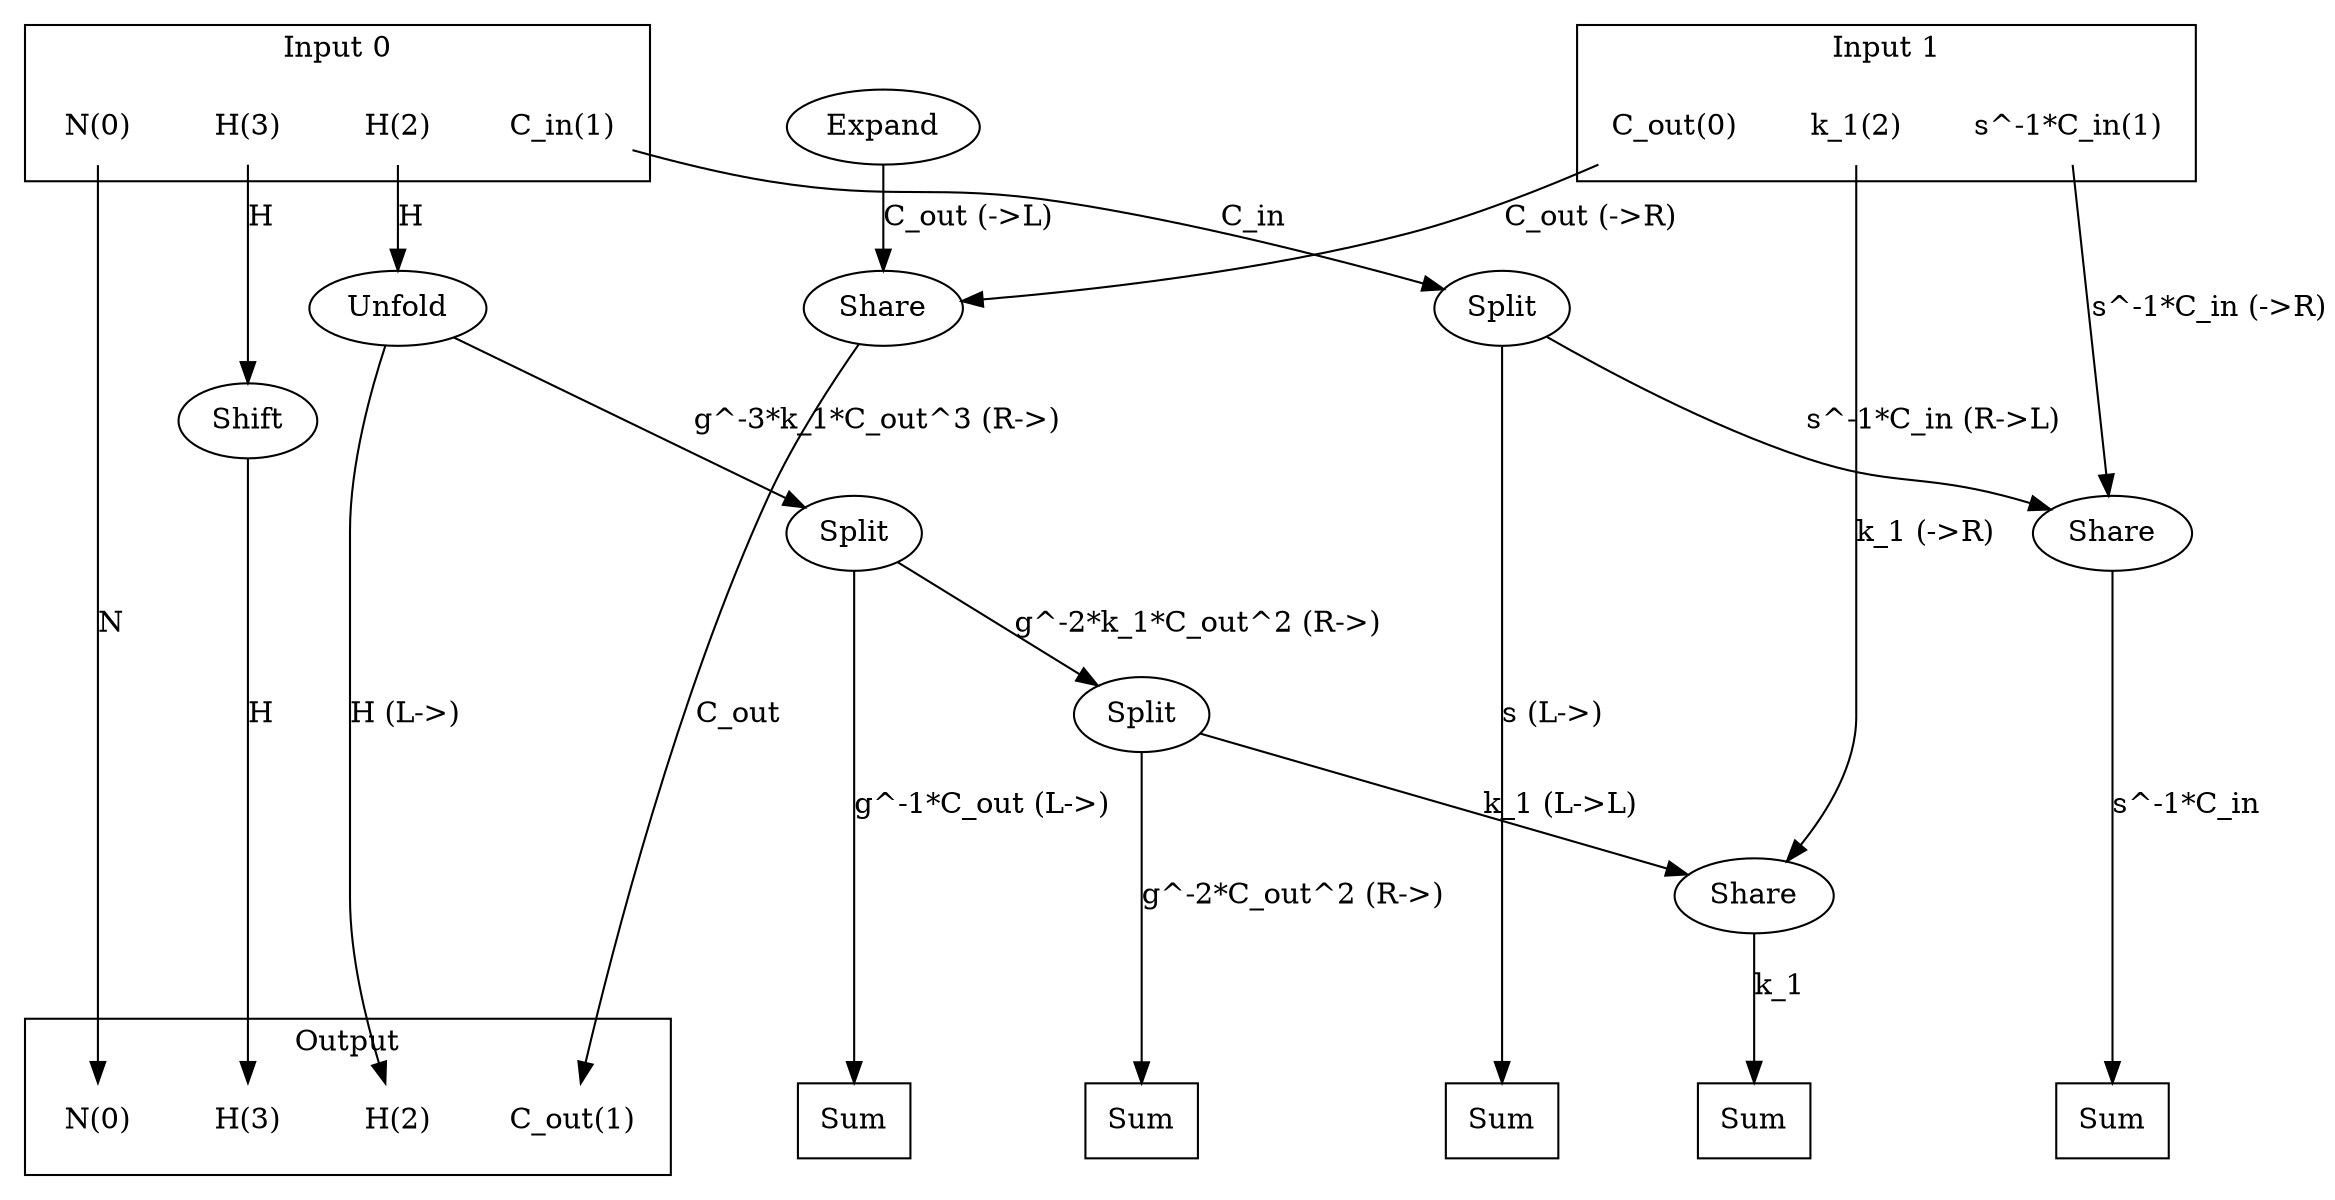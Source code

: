 digraph kernel_generated {
newrank = true;
op_0x55e39eb542f0 [label="Shift"];
op_0x55e3a8934400 [label="Share"];
op_0x55e3a8934450 [label="Share"];
op_0x55e3a89346d0 [label="Share"];
op_0x55e3a89348d8 [label="Expand"];
op_0x55e3a8936980 [label="Unfold"];
op_0x55e3a8954890 [label="Split"];
op_0x55e3a8955880 [label="Split"];
op_0x55e3a8955970 [label="Split"];
reduce_0x7fb2b8004c30 [label="Sum", shape=box];
reduce_0x7fb2b8003a98 [label="Sum", shape=box];
reduce_0x7fb2b800b670 [label="Sum", shape=box];
reduce_0x7fb2b800deb0 [label="Sum", shape=box];
reduce_0x7fb2b80072d0 [label="Sum", shape=box];
subgraph cluster_out {
label = "Output";
out_0 [label="N(0)", shape=none];
out_1 [label="C_out(1)", shape=none];
out_2 [label="H(2)", shape=none];
out_3 [label="H(3)", shape=none];
}
{ rank = same;
reduce_0x7fb2b8004c30;
reduce_0x7fb2b8003a98;
reduce_0x7fb2b800b670;
reduce_0x7fb2b800deb0;
reduce_0x7fb2b80072d0;
out_0;
out_1;
out_2;
out_3;
}
subgraph cluster_in_0 {
label = "Input 0";
in_0_0 [label="N(0)", shape=none];
in_0_1 [label="C_in(1)", shape=none];
in_0_2 [label="H(2)", shape=none];
in_0_3 [label="H(3)", shape=none];
}
subgraph cluster_in_1 {
label = "Input 1";
in_1_0 [label="C_out(0)", shape=none];
in_1_1 [label="s^-1*C_in(1)", shape=none];
in_1_2 [label="k_1(2)", shape=none];
}
{ rank = same;
in_0_0;
in_0_1;
in_0_2;
in_0_3;
in_1_0;
in_1_1;
in_1_2;
}
in_0_0 -> out_0 [label="N"];
in_0_1 -> op_0x55e3a8955880 [label="C_in"];
in_0_2 -> op_0x55e3a8936980 [label="H"];
in_0_3 -> op_0x55e39eb542f0 [label="H"];
in_1_0 -> op_0x55e3a8934400 [label="C_out (->R)"];
in_1_1 -> op_0x55e3a8934450 [label="s^-1*C_in (->R)"];
in_1_2 -> op_0x55e3a89346d0 [label="k_1 (->R)"];
op_0x55e3a8934400 -> out_1 [label="C_out"];
op_0x55e3a8936980 -> out_2 [label="H (L->)"];
op_0x55e39eb542f0 -> out_3 [label="H"];
op_0x55e3a89348d8 -> op_0x55e3a8934400 [label="C_out (->L)"];
op_0x55e3a8955880 -> op_0x55e3a8934450 [label="s^-1*C_in (R->L)"];
op_0x55e3a8954890 -> op_0x55e3a89346d0 [label="k_1 (L->L)"];
op_0x55e3a8955970 -> op_0x55e3a8954890 [label="g^-2*k_1*C_out^2 (R->)"];
op_0x55e3a8936980 -> op_0x55e3a8955970 [label="g^-3*k_1*C_out^3 (R->)"];
op_0x55e3a89346d0 -> reduce_0x7fb2b8003a98 [label="k_1"];
op_0x55e3a8955880 -> reduce_0x7fb2b8004c30 [label="s (L->)"];
op_0x55e3a8934450 -> reduce_0x7fb2b80072d0 [label="s^-1*C_in"];
op_0x55e3a8955970 -> reduce_0x7fb2b800b670 [label="g^-1*C_out (L->)"];
op_0x55e3a8954890 -> reduce_0x7fb2b800deb0 [label="g^-2*C_out^2 (R->)"];
}
